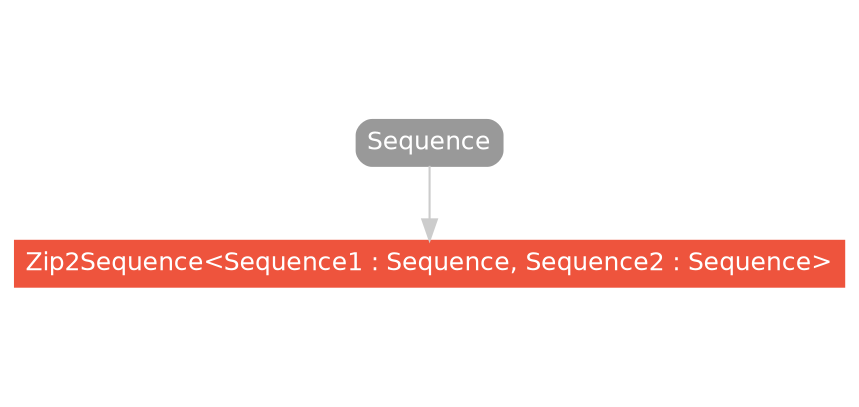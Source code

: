 strict digraph "Zip2Sequence<Sequence1 : Sequence, Sequence2 : Sequence> - Type Hierarchy - SwiftDoc.org" {
    pad="0.1,0.8"
    node [shape=box, style="filled,rounded", color="#999999", fillcolor="#999999", fontcolor=white, fontname=Helvetica, fontnames="Helvetica,sansserif", fontsize=12, margin="0.07,0.05", height="0.3"]
    edge [color="#cccccc"]
    "Sequence" [URL="/protocol/Sequence/hierarchy/"]
    "Zip2Sequence<Sequence1 : Sequence, Sequence2 : Sequence>" [URL="/type/Zip2Sequence/", style="filled", fillcolor="#ee543d", color="#ee543d"]    "Sequence" -> "Zip2Sequence<Sequence1 : Sequence, Sequence2 : Sequence>"
    subgraph Types {
        rank = max; "Zip2Sequence<Sequence1 : Sequence, Sequence2 : Sequence>";
    }
}